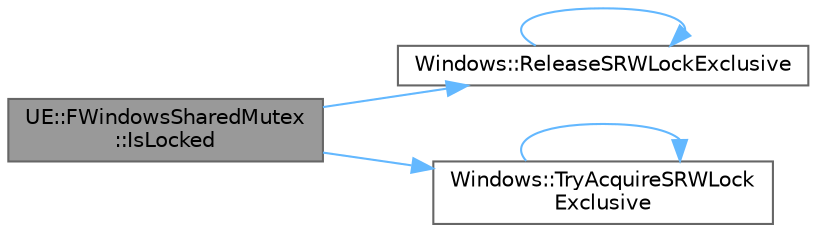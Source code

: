 digraph "UE::FWindowsSharedMutex::IsLocked"
{
 // INTERACTIVE_SVG=YES
 // LATEX_PDF_SIZE
  bgcolor="transparent";
  edge [fontname=Helvetica,fontsize=10,labelfontname=Helvetica,labelfontsize=10];
  node [fontname=Helvetica,fontsize=10,shape=box,height=0.2,width=0.4];
  rankdir="LR";
  Node1 [id="Node000001",label="UE::FWindowsSharedMutex\l::IsLocked",height=0.2,width=0.4,color="gray40", fillcolor="grey60", style="filled", fontcolor="black",tooltip=" "];
  Node1 -> Node2 [id="edge1_Node000001_Node000002",color="steelblue1",style="solid",tooltip=" "];
  Node2 [id="Node000002",label="Windows::ReleaseSRWLockExclusive",height=0.2,width=0.4,color="grey40", fillcolor="white", style="filled",URL="$d5/d0f/namespaceWindows.html#a27d9e31be3ff62134906255dea44f0c4",tooltip=" "];
  Node2 -> Node2 [id="edge2_Node000002_Node000002",color="steelblue1",style="solid",tooltip=" "];
  Node1 -> Node3 [id="edge3_Node000001_Node000003",color="steelblue1",style="solid",tooltip=" "];
  Node3 [id="Node000003",label="Windows::TryAcquireSRWLock\lExclusive",height=0.2,width=0.4,color="grey40", fillcolor="white", style="filled",URL="$d5/d0f/namespaceWindows.html#a5448b43532c4d69126ae69547a6c631d",tooltip=" "];
  Node3 -> Node3 [id="edge4_Node000003_Node000003",color="steelblue1",style="solid",tooltip=" "];
}
